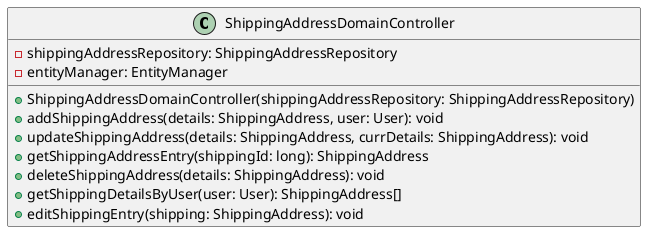 @startuml
class ShippingAddressDomainController [[java:edu.sru.cpsc.webshopping.controller.ShippingAddressDomainController]] {
	-shippingAddressRepository: ShippingAddressRepository
	-entityManager: EntityManager
	+ShippingAddressDomainController(shippingAddressRepository: ShippingAddressRepository)
	+addShippingAddress(details: ShippingAddress, user: User): void
	+updateShippingAddress(details: ShippingAddress, currDetails: ShippingAddress): void
	+getShippingAddressEntry(shippingId: long): ShippingAddress
	+deleteShippingAddress(details: ShippingAddress): void
	+getShippingDetailsByUser(user: User): ShippingAddress[]
	+editShippingEntry(shipping: ShippingAddress): void
}
@enduml